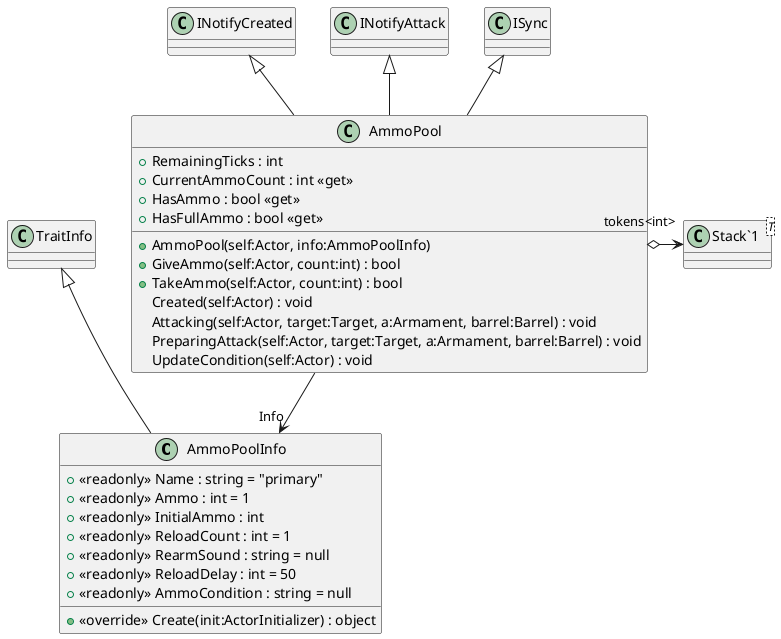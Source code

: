 @startuml
class AmmoPoolInfo {
    + <<readonly>> Name : string = "primary"
    + <<readonly>> Ammo : int = 1
    + <<readonly>> InitialAmmo : int
    + <<readonly>> ReloadCount : int = 1
    + <<readonly>> RearmSound : string = null
    + <<readonly>> ReloadDelay : int = 50
    + <<readonly>> AmmoCondition : string = null
    + <<override>> Create(init:ActorInitializer) : object
}
class AmmoPool {
    + RemainingTicks : int
    + CurrentAmmoCount : int <<get>>
    + HasAmmo : bool <<get>>
    + HasFullAmmo : bool <<get>>
    + AmmoPool(self:Actor, info:AmmoPoolInfo)
    + GiveAmmo(self:Actor, count:int) : bool
    + TakeAmmo(self:Actor, count:int) : bool
    Created(self:Actor) : void
    Attacking(self:Actor, target:Target, a:Armament, barrel:Barrel) : void
    PreparingAttack(self:Actor, target:Target, a:Armament, barrel:Barrel) : void
    UpdateCondition(self:Actor) : void
}
class "Stack`1"<T> {
}
TraitInfo <|-- AmmoPoolInfo
INotifyCreated <|-- AmmoPool
INotifyAttack <|-- AmmoPool
ISync <|-- AmmoPool
AmmoPool --> "Info" AmmoPoolInfo
AmmoPool o-> "tokens<int>" "Stack`1"
@enduml
